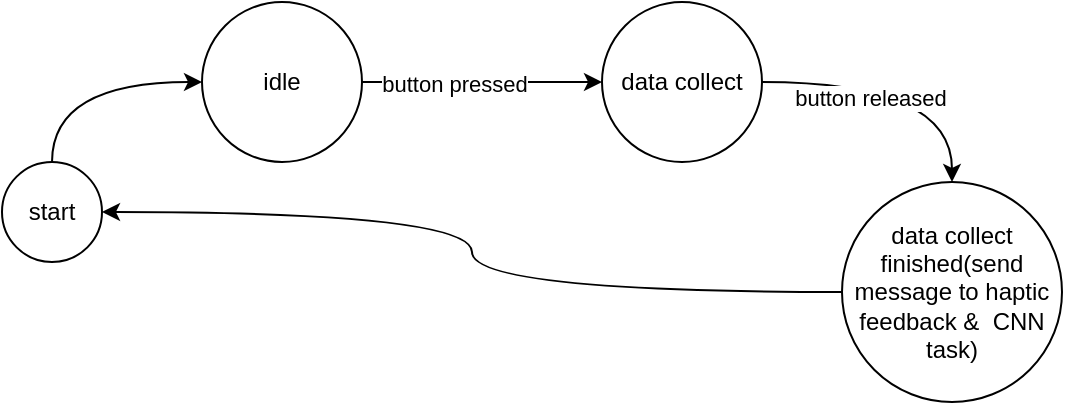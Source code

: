 <mxfile version="26.1.1">
  <diagram name="第 1 页" id="hzEXCzPKg-zQ6wTnfJeB">
    <mxGraphModel dx="1410" dy="774" grid="1" gridSize="10" guides="1" tooltips="1" connect="1" arrows="1" fold="1" page="1" pageScale="1" pageWidth="827" pageHeight="1169" math="0" shadow="0">
      <root>
        <mxCell id="0" />
        <mxCell id="1" parent="0" />
        <mxCell id="USbmipxAbGML783p1rLU-3" style="edgeStyle=orthogonalEdgeStyle;rounded=0;orthogonalLoop=1;jettySize=auto;html=1;exitX=0.5;exitY=0;exitDx=0;exitDy=0;entryX=0;entryY=0.5;entryDx=0;entryDy=0;curved=1;" edge="1" parent="1" source="USbmipxAbGML783p1rLU-1" target="USbmipxAbGML783p1rLU-2">
          <mxGeometry relative="1" as="geometry" />
        </mxCell>
        <mxCell id="USbmipxAbGML783p1rLU-1" value="start" style="ellipse;whiteSpace=wrap;html=1;aspect=fixed;" vertex="1" parent="1">
          <mxGeometry x="80" y="360" width="50" height="50" as="geometry" />
        </mxCell>
        <mxCell id="USbmipxAbGML783p1rLU-5" style="edgeStyle=orthogonalEdgeStyle;rounded=0;orthogonalLoop=1;jettySize=auto;html=1;exitX=1;exitY=0.5;exitDx=0;exitDy=0;entryX=0;entryY=0.5;entryDx=0;entryDy=0;curved=1;" edge="1" parent="1" source="USbmipxAbGML783p1rLU-2" target="USbmipxAbGML783p1rLU-4">
          <mxGeometry relative="1" as="geometry" />
        </mxCell>
        <mxCell id="USbmipxAbGML783p1rLU-6" value="button pressed" style="edgeLabel;html=1;align=center;verticalAlign=middle;resizable=0;points=[];" vertex="1" connectable="0" parent="USbmipxAbGML783p1rLU-5">
          <mxGeometry x="-0.243" y="-1" relative="1" as="geometry">
            <mxPoint as="offset" />
          </mxGeometry>
        </mxCell>
        <mxCell id="USbmipxAbGML783p1rLU-2" value="idle" style="ellipse;whiteSpace=wrap;html=1;aspect=fixed;" vertex="1" parent="1">
          <mxGeometry x="180" y="280" width="80" height="80" as="geometry" />
        </mxCell>
        <mxCell id="USbmipxAbGML783p1rLU-8" style="edgeStyle=orthogonalEdgeStyle;rounded=0;orthogonalLoop=1;jettySize=auto;html=1;exitX=1;exitY=0.5;exitDx=0;exitDy=0;entryX=0.5;entryY=0;entryDx=0;entryDy=0;curved=1;" edge="1" parent="1" source="USbmipxAbGML783p1rLU-4" target="USbmipxAbGML783p1rLU-7">
          <mxGeometry relative="1" as="geometry" />
        </mxCell>
        <mxCell id="USbmipxAbGML783p1rLU-9" value="button released" style="edgeLabel;html=1;align=center;verticalAlign=middle;resizable=0;points=[];" vertex="1" connectable="0" parent="USbmipxAbGML783p1rLU-8">
          <mxGeometry x="-0.26" y="-8" relative="1" as="geometry">
            <mxPoint as="offset" />
          </mxGeometry>
        </mxCell>
        <mxCell id="USbmipxAbGML783p1rLU-4" value="data collect" style="ellipse;whiteSpace=wrap;html=1;aspect=fixed;" vertex="1" parent="1">
          <mxGeometry x="380" y="280" width="80" height="80" as="geometry" />
        </mxCell>
        <mxCell id="USbmipxAbGML783p1rLU-10" style="edgeStyle=orthogonalEdgeStyle;rounded=0;orthogonalLoop=1;jettySize=auto;html=1;exitX=0;exitY=0.5;exitDx=0;exitDy=0;entryX=1;entryY=0.5;entryDx=0;entryDy=0;curved=1;" edge="1" parent="1" source="USbmipxAbGML783p1rLU-7" target="USbmipxAbGML783p1rLU-1">
          <mxGeometry relative="1" as="geometry" />
        </mxCell>
        <mxCell id="USbmipxAbGML783p1rLU-7" value="data collect finished(send message to haptic feedback &amp;amp;&amp;nbsp; CNN task)" style="ellipse;whiteSpace=wrap;html=1;aspect=fixed;" vertex="1" parent="1">
          <mxGeometry x="500" y="370" width="110" height="110" as="geometry" />
        </mxCell>
      </root>
    </mxGraphModel>
  </diagram>
</mxfile>
